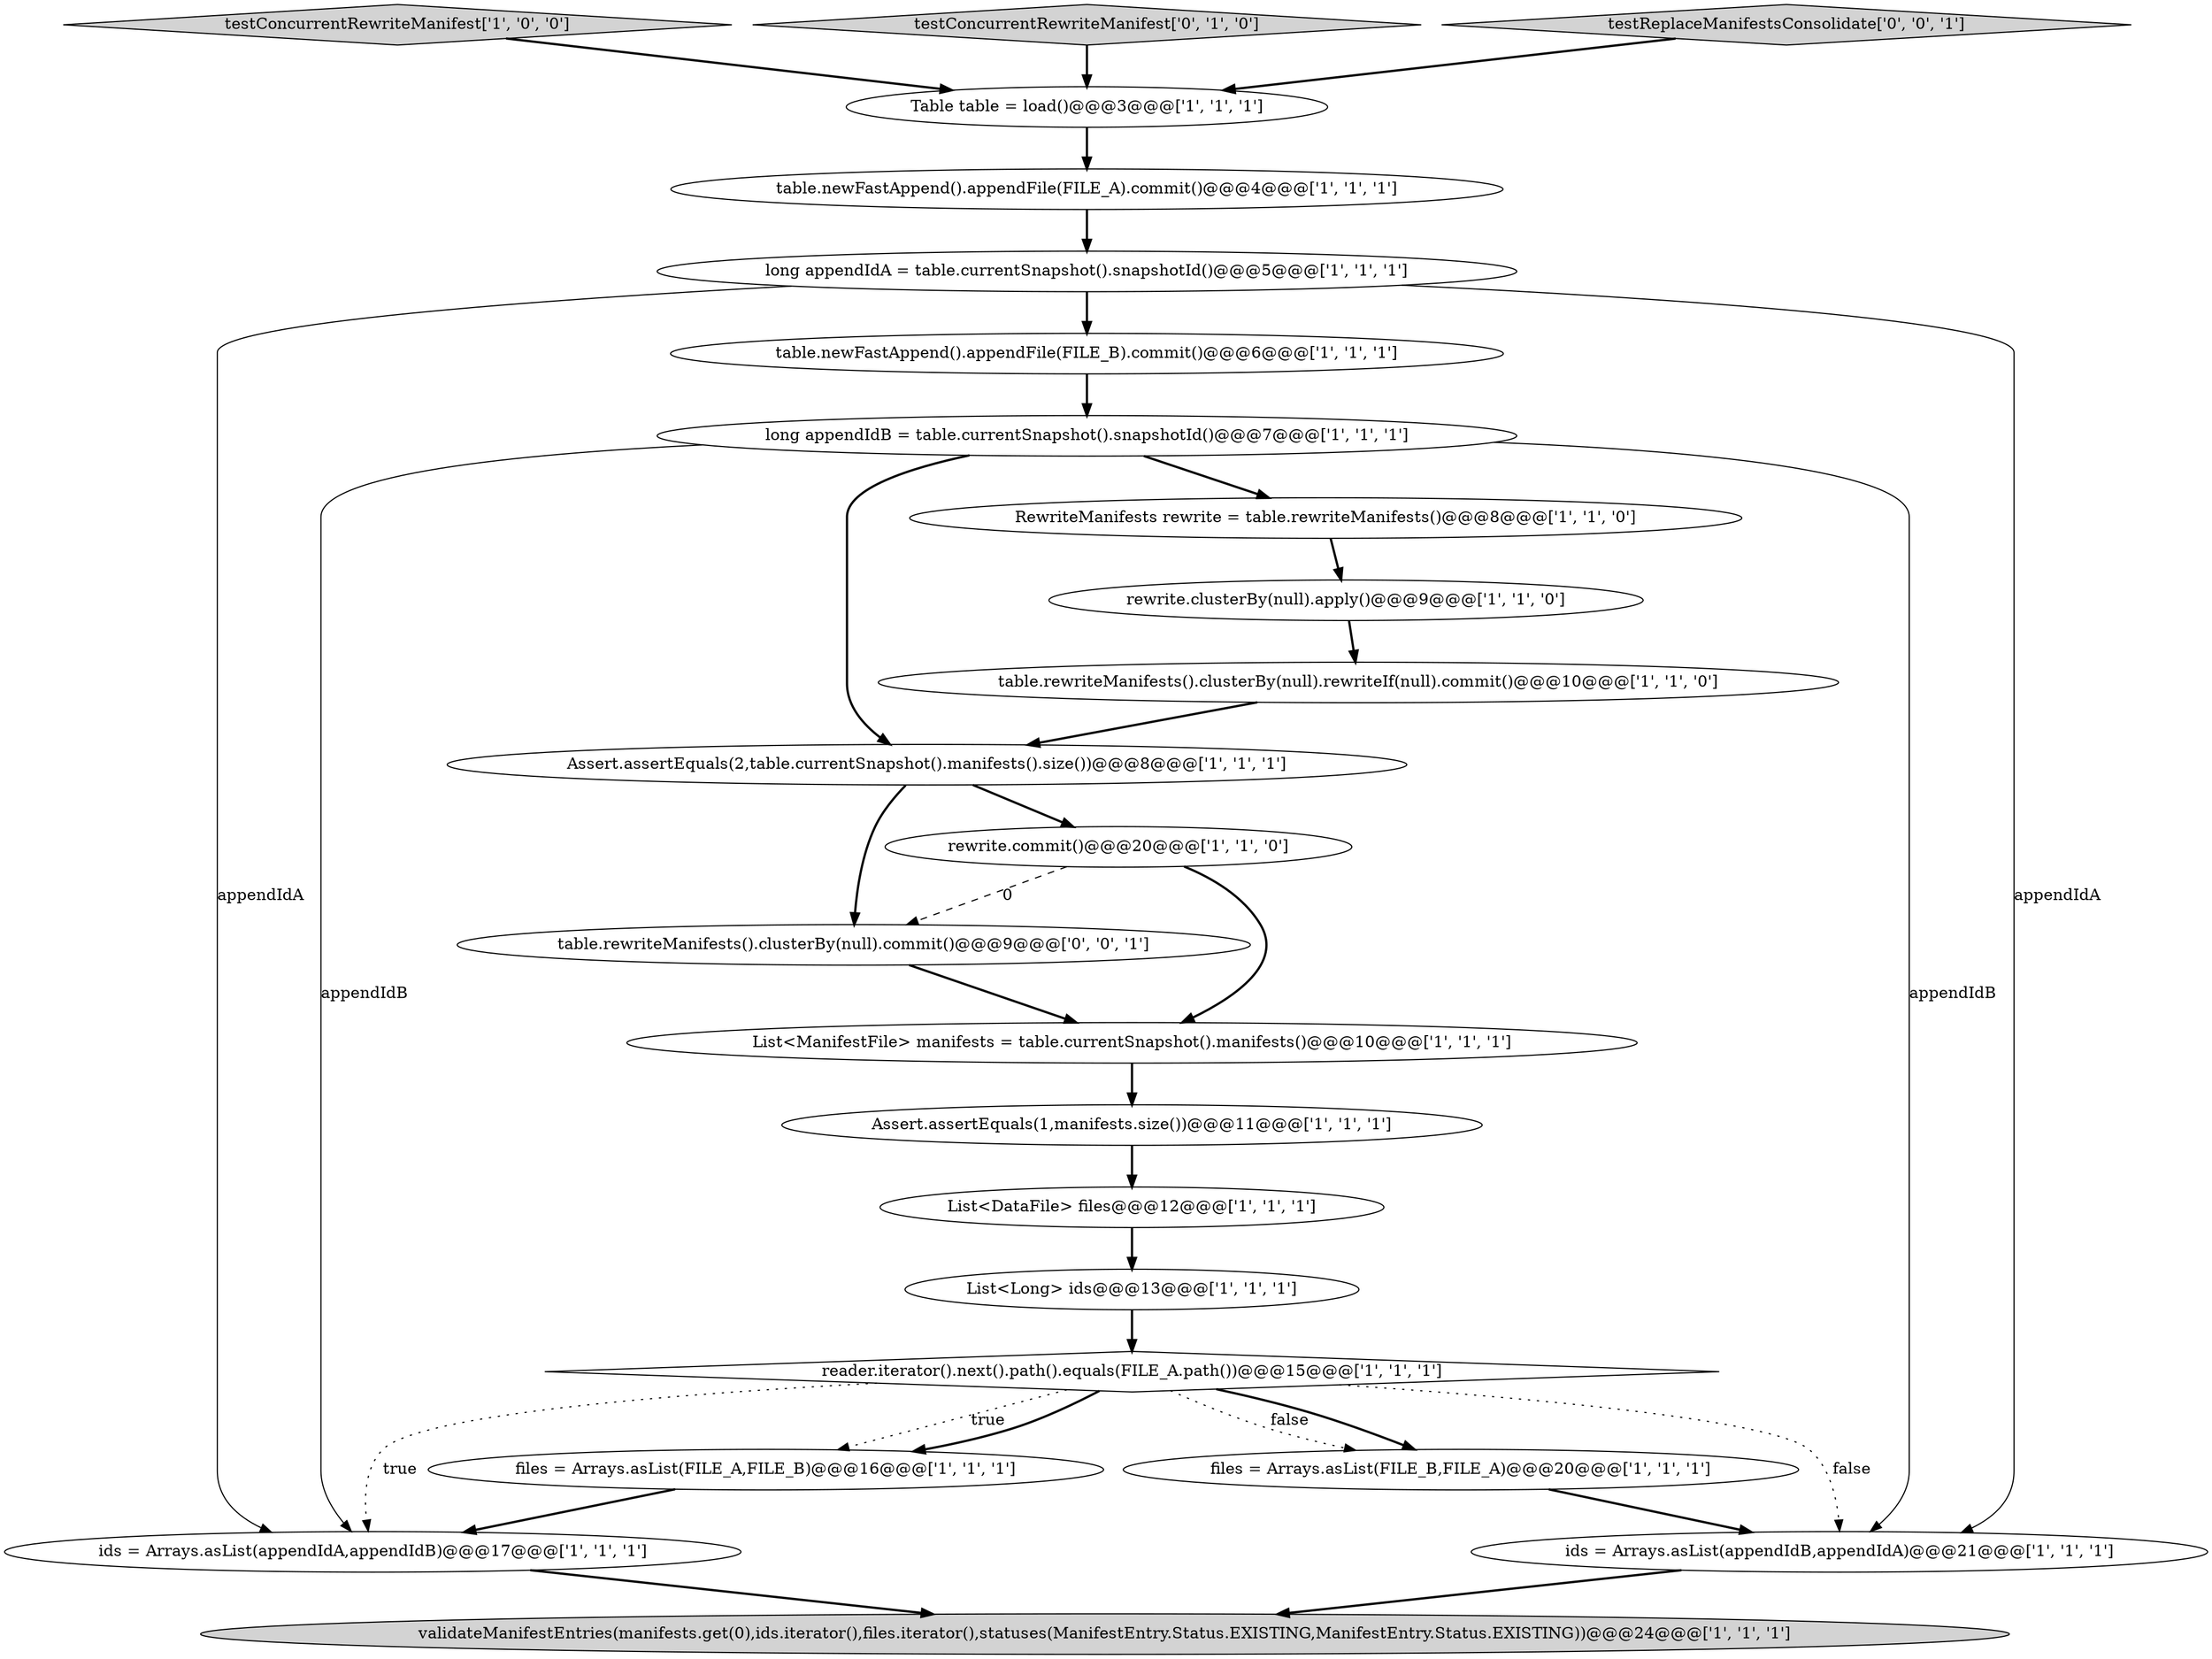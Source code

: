 digraph {
8 [style = filled, label = "table.rewriteManifests().clusterBy(null).rewriteIf(null).commit()@@@10@@@['1', '1', '0']", fillcolor = white, shape = ellipse image = "AAA0AAABBB1BBB"];
9 [style = filled, label = "testConcurrentRewriteManifest['1', '0', '0']", fillcolor = lightgray, shape = diamond image = "AAA0AAABBB1BBB"];
22 [style = filled, label = "table.rewriteManifests().clusterBy(null).commit()@@@9@@@['0', '0', '1']", fillcolor = white, shape = ellipse image = "AAA0AAABBB3BBB"];
19 [style = filled, label = "List<DataFile> files@@@12@@@['1', '1', '1']", fillcolor = white, shape = ellipse image = "AAA0AAABBB1BBB"];
1 [style = filled, label = "ids = Arrays.asList(appendIdA,appendIdB)@@@17@@@['1', '1', '1']", fillcolor = white, shape = ellipse image = "AAA0AAABBB1BBB"];
20 [style = filled, label = "List<ManifestFile> manifests = table.currentSnapshot().manifests()@@@10@@@['1', '1', '1']", fillcolor = white, shape = ellipse image = "AAA0AAABBB1BBB"];
6 [style = filled, label = "long appendIdB = table.currentSnapshot().snapshotId()@@@7@@@['1', '1', '1']", fillcolor = white, shape = ellipse image = "AAA0AAABBB1BBB"];
21 [style = filled, label = "testConcurrentRewriteManifest['0', '1', '0']", fillcolor = lightgray, shape = diamond image = "AAA0AAABBB2BBB"];
23 [style = filled, label = "testReplaceManifestsConsolidate['0', '0', '1']", fillcolor = lightgray, shape = diamond image = "AAA0AAABBB3BBB"];
13 [style = filled, label = "reader.iterator().next().path().equals(FILE_A.path())@@@15@@@['1', '1', '1']", fillcolor = white, shape = diamond image = "AAA0AAABBB1BBB"];
10 [style = filled, label = "Assert.assertEquals(2,table.currentSnapshot().manifests().size())@@@8@@@['1', '1', '1']", fillcolor = white, shape = ellipse image = "AAA0AAABBB1BBB"];
4 [style = filled, label = "files = Arrays.asList(FILE_A,FILE_B)@@@16@@@['1', '1', '1']", fillcolor = white, shape = ellipse image = "AAA0AAABBB1BBB"];
16 [style = filled, label = "long appendIdA = table.currentSnapshot().snapshotId()@@@5@@@['1', '1', '1']", fillcolor = white, shape = ellipse image = "AAA0AAABBB1BBB"];
11 [style = filled, label = "table.newFastAppend().appendFile(FILE_A).commit()@@@4@@@['1', '1', '1']", fillcolor = white, shape = ellipse image = "AAA0AAABBB1BBB"];
5 [style = filled, label = "files = Arrays.asList(FILE_B,FILE_A)@@@20@@@['1', '1', '1']", fillcolor = white, shape = ellipse image = "AAA0AAABBB1BBB"];
7 [style = filled, label = "rewrite.clusterBy(null).apply()@@@9@@@['1', '1', '0']", fillcolor = white, shape = ellipse image = "AAA0AAABBB1BBB"];
0 [style = filled, label = "validateManifestEntries(manifests.get(0),ids.iterator(),files.iterator(),statuses(ManifestEntry.Status.EXISTING,ManifestEntry.Status.EXISTING))@@@24@@@['1', '1', '1']", fillcolor = lightgray, shape = ellipse image = "AAA0AAABBB1BBB"];
14 [style = filled, label = "RewriteManifests rewrite = table.rewriteManifests()@@@8@@@['1', '1', '0']", fillcolor = white, shape = ellipse image = "AAA0AAABBB1BBB"];
3 [style = filled, label = "table.newFastAppend().appendFile(FILE_B).commit()@@@6@@@['1', '1', '1']", fillcolor = white, shape = ellipse image = "AAA0AAABBB1BBB"];
2 [style = filled, label = "ids = Arrays.asList(appendIdB,appendIdA)@@@21@@@['1', '1', '1']", fillcolor = white, shape = ellipse image = "AAA0AAABBB1BBB"];
18 [style = filled, label = "Assert.assertEquals(1,manifests.size())@@@11@@@['1', '1', '1']", fillcolor = white, shape = ellipse image = "AAA0AAABBB1BBB"];
15 [style = filled, label = "Table table = load()@@@3@@@['1', '1', '1']", fillcolor = white, shape = ellipse image = "AAA0AAABBB1BBB"];
12 [style = filled, label = "List<Long> ids@@@13@@@['1', '1', '1']", fillcolor = white, shape = ellipse image = "AAA0AAABBB1BBB"];
17 [style = filled, label = "rewrite.commit()@@@20@@@['1', '1', '0']", fillcolor = white, shape = ellipse image = "AAA0AAABBB1BBB"];
5->2 [style = bold, label=""];
17->22 [style = dashed, label="0"];
14->7 [style = bold, label=""];
7->8 [style = bold, label=""];
23->15 [style = bold, label=""];
13->4 [style = dotted, label="true"];
13->4 [style = bold, label=""];
13->1 [style = dotted, label="true"];
13->5 [style = dotted, label="false"];
21->15 [style = bold, label=""];
10->17 [style = bold, label=""];
20->18 [style = bold, label=""];
9->15 [style = bold, label=""];
11->16 [style = bold, label=""];
22->20 [style = bold, label=""];
17->20 [style = bold, label=""];
16->1 [style = solid, label="appendIdA"];
4->1 [style = bold, label=""];
12->13 [style = bold, label=""];
3->6 [style = bold, label=""];
6->10 [style = bold, label=""];
10->22 [style = bold, label=""];
16->2 [style = solid, label="appendIdA"];
6->14 [style = bold, label=""];
15->11 [style = bold, label=""];
18->19 [style = bold, label=""];
16->3 [style = bold, label=""];
13->2 [style = dotted, label="false"];
2->0 [style = bold, label=""];
6->2 [style = solid, label="appendIdB"];
19->12 [style = bold, label=""];
8->10 [style = bold, label=""];
13->5 [style = bold, label=""];
6->1 [style = solid, label="appendIdB"];
1->0 [style = bold, label=""];
}

